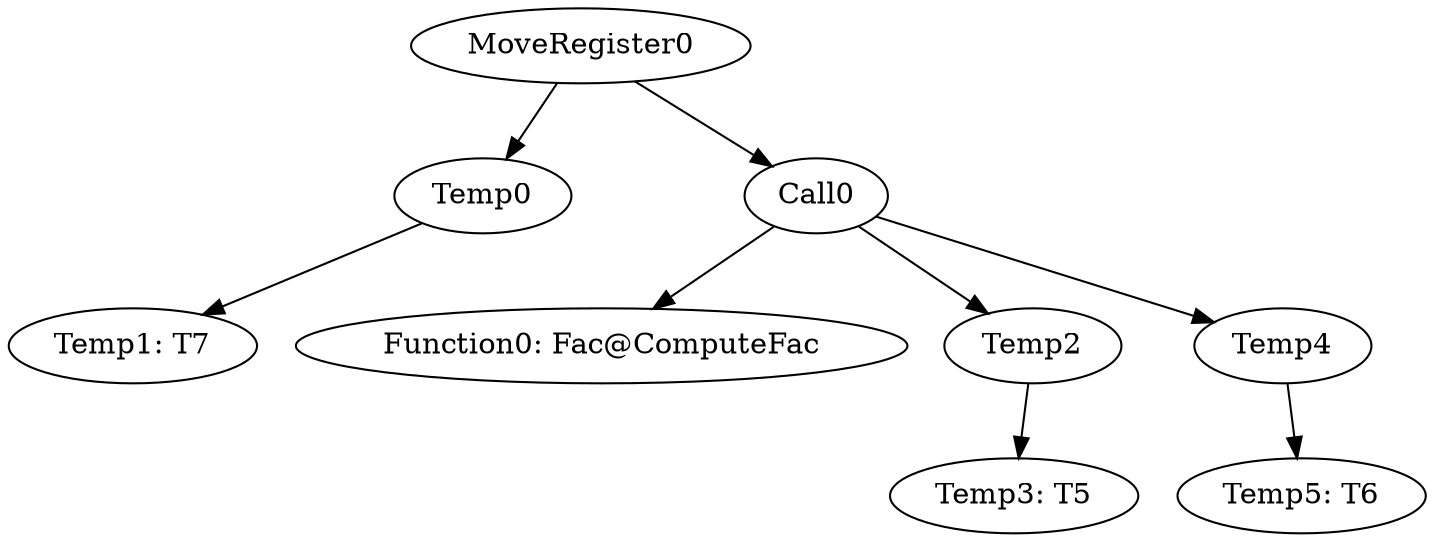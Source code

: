 digraph {
	ordering = out;
	Temp0 -> "Temp1: T7";
	Temp2 -> "Temp3: T5";
	MoveRegister0 -> Temp0;
	MoveRegister0 -> Call0;
	Temp4 -> "Temp5: T6";
	Call0 -> "Function0: Fac@ComputeFac";
	Call0 -> Temp2;
	Call0 -> Temp4;
}

